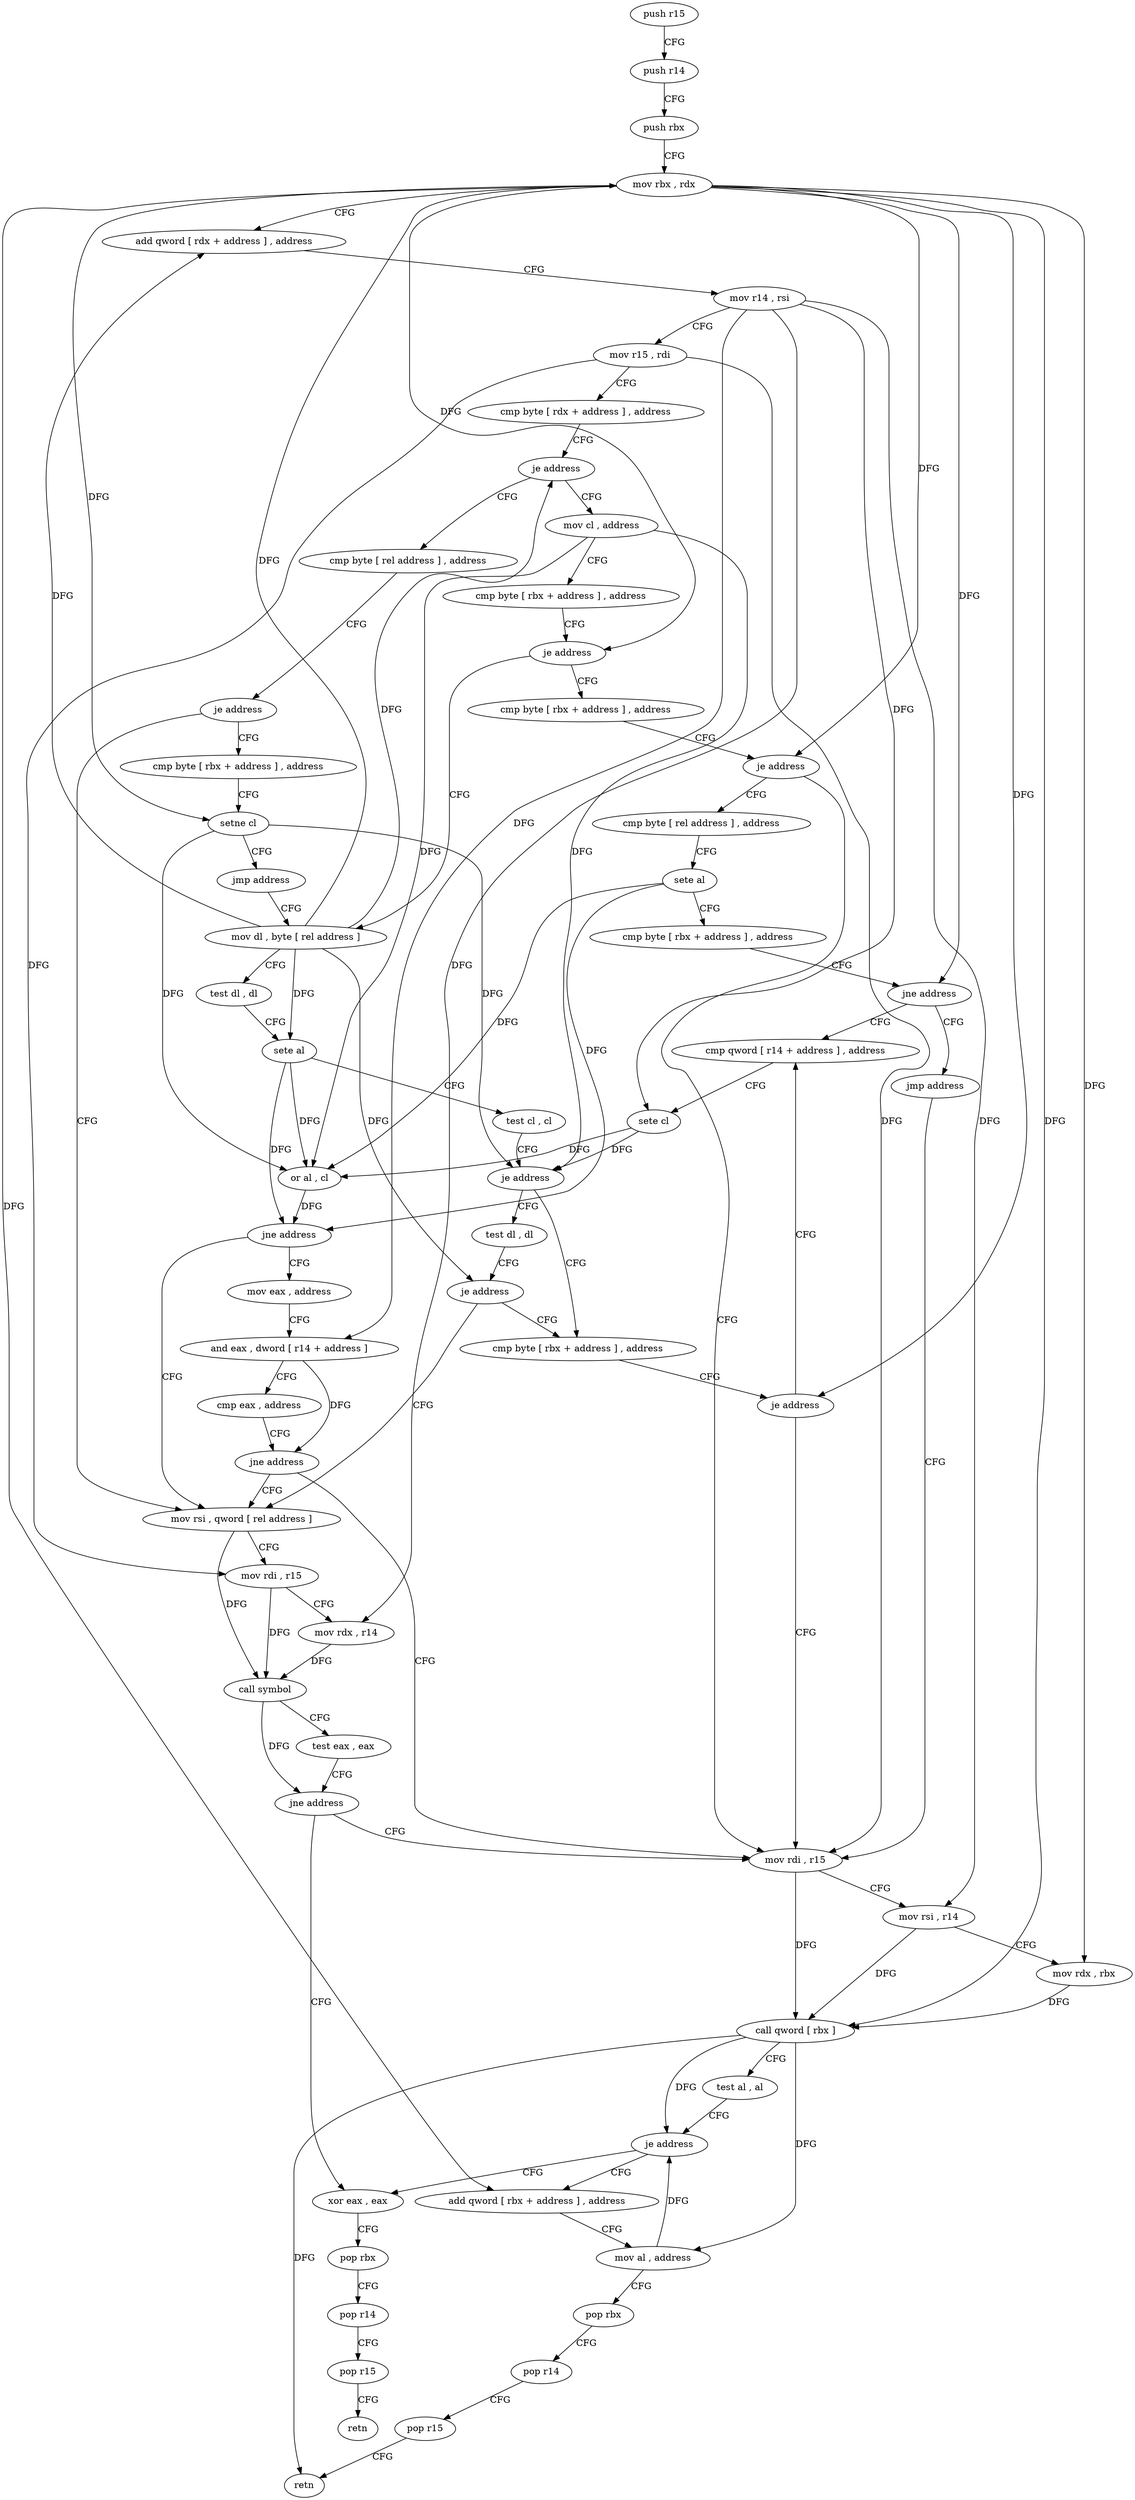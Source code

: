 digraph "func" {
"4233168" [label = "push r15" ]
"4233170" [label = "push r14" ]
"4233172" [label = "push rbx" ]
"4233173" [label = "mov rbx , rdx" ]
"4233176" [label = "add qword [ rdx + address ] , address" ]
"4233184" [label = "mov r14 , rsi" ]
"4233187" [label = "mov r15 , rdi" ]
"4233190" [label = "cmp byte [ rdx + address ] , address" ]
"4233194" [label = "je address" ]
"4233214" [label = "mov cl , address" ]
"4233196" [label = "cmp byte [ rel address ] , address" ]
"4233216" [label = "cmp byte [ rbx + address ] , address" ]
"4233220" [label = "je address" ]
"4233336" [label = "cmp byte [ rbx + address ] , address" ]
"4233222" [label = "mov dl , byte [ rel address ]" ]
"4233203" [label = "je address" ]
"4233275" [label = "mov rsi , qword [ rel address ]" ]
"4233205" [label = "cmp byte [ rbx + address ] , address" ]
"4233340" [label = "je address" ]
"4233297" [label = "mov rdi , r15" ]
"4233342" [label = "cmp byte [ rel address ] , address" ]
"4233228" [label = "test dl , dl" ]
"4233230" [label = "sete al" ]
"4233233" [label = "test cl , cl" ]
"4233235" [label = "je address" ]
"4233241" [label = "cmp byte [ rbx + address ] , address" ]
"4233237" [label = "test dl , dl" ]
"4233282" [label = "mov rdi , r15" ]
"4233285" [label = "mov rdx , r14" ]
"4233288" [label = "call symbol" ]
"4233293" [label = "test eax , eax" ]
"4233295" [label = "jne address" ]
"4233328" [label = "xor eax , eax" ]
"4233209" [label = "setne cl" ]
"4233212" [label = "jmp address" ]
"4233300" [label = "mov rsi , r14" ]
"4233303" [label = "mov rdx , rbx" ]
"4233306" [label = "call qword [ rbx ]" ]
"4233308" [label = "test al , al" ]
"4233310" [label = "je address" ]
"4233312" [label = "add qword [ rbx + address ] , address" ]
"4233349" [label = "sete al" ]
"4233352" [label = "cmp byte [ rbx + address ] , address" ]
"4233356" [label = "jne address" ]
"4233247" [label = "cmp qword [ r14 + address ] , address" ]
"4233358" [label = "jmp address" ]
"4233245" [label = "je address" ]
"4233239" [label = "je address" ]
"4233330" [label = "pop rbx" ]
"4233331" [label = "pop r14" ]
"4233333" [label = "pop r15" ]
"4233335" [label = "retn" ]
"4233320" [label = "mov al , address" ]
"4233322" [label = "pop rbx" ]
"4233323" [label = "pop r14" ]
"4233325" [label = "pop r15" ]
"4233327" [label = "retn" ]
"4233252" [label = "sete cl" ]
"4233255" [label = "or al , cl" ]
"4233257" [label = "jne address" ]
"4233259" [label = "mov eax , address" ]
"4233264" [label = "and eax , dword [ r14 + address ]" ]
"4233268" [label = "cmp eax , address" ]
"4233273" [label = "jne address" ]
"4233168" -> "4233170" [ label = "CFG" ]
"4233170" -> "4233172" [ label = "CFG" ]
"4233172" -> "4233173" [ label = "CFG" ]
"4233173" -> "4233176" [ label = "CFG" ]
"4233173" -> "4233220" [ label = "DFG" ]
"4233173" -> "4233340" [ label = "DFG" ]
"4233173" -> "4233209" [ label = "DFG" ]
"4233173" -> "4233303" [ label = "DFG" ]
"4233173" -> "4233306" [ label = "DFG" ]
"4233173" -> "4233356" [ label = "DFG" ]
"4233173" -> "4233245" [ label = "DFG" ]
"4233173" -> "4233312" [ label = "DFG" ]
"4233176" -> "4233184" [ label = "CFG" ]
"4233184" -> "4233187" [ label = "CFG" ]
"4233184" -> "4233285" [ label = "DFG" ]
"4233184" -> "4233300" [ label = "DFG" ]
"4233184" -> "4233252" [ label = "DFG" ]
"4233184" -> "4233264" [ label = "DFG" ]
"4233187" -> "4233190" [ label = "CFG" ]
"4233187" -> "4233282" [ label = "DFG" ]
"4233187" -> "4233297" [ label = "DFG" ]
"4233190" -> "4233194" [ label = "CFG" ]
"4233194" -> "4233214" [ label = "CFG" ]
"4233194" -> "4233196" [ label = "CFG" ]
"4233214" -> "4233216" [ label = "CFG" ]
"4233214" -> "4233235" [ label = "DFG" ]
"4233214" -> "4233255" [ label = "DFG" ]
"4233196" -> "4233203" [ label = "CFG" ]
"4233216" -> "4233220" [ label = "CFG" ]
"4233220" -> "4233336" [ label = "CFG" ]
"4233220" -> "4233222" [ label = "CFG" ]
"4233336" -> "4233340" [ label = "CFG" ]
"4233222" -> "4233228" [ label = "CFG" ]
"4233222" -> "4233173" [ label = "DFG" ]
"4233222" -> "4233176" [ label = "DFG" ]
"4233222" -> "4233194" [ label = "DFG" ]
"4233222" -> "4233230" [ label = "DFG" ]
"4233222" -> "4233239" [ label = "DFG" ]
"4233203" -> "4233275" [ label = "CFG" ]
"4233203" -> "4233205" [ label = "CFG" ]
"4233275" -> "4233282" [ label = "CFG" ]
"4233275" -> "4233288" [ label = "DFG" ]
"4233205" -> "4233209" [ label = "CFG" ]
"4233340" -> "4233297" [ label = "CFG" ]
"4233340" -> "4233342" [ label = "CFG" ]
"4233297" -> "4233300" [ label = "CFG" ]
"4233297" -> "4233306" [ label = "DFG" ]
"4233342" -> "4233349" [ label = "CFG" ]
"4233228" -> "4233230" [ label = "CFG" ]
"4233230" -> "4233233" [ label = "CFG" ]
"4233230" -> "4233255" [ label = "DFG" ]
"4233230" -> "4233257" [ label = "DFG" ]
"4233233" -> "4233235" [ label = "CFG" ]
"4233235" -> "4233241" [ label = "CFG" ]
"4233235" -> "4233237" [ label = "CFG" ]
"4233241" -> "4233245" [ label = "CFG" ]
"4233237" -> "4233239" [ label = "CFG" ]
"4233282" -> "4233285" [ label = "CFG" ]
"4233282" -> "4233288" [ label = "DFG" ]
"4233285" -> "4233288" [ label = "DFG" ]
"4233288" -> "4233293" [ label = "CFG" ]
"4233288" -> "4233295" [ label = "DFG" ]
"4233293" -> "4233295" [ label = "CFG" ]
"4233295" -> "4233328" [ label = "CFG" ]
"4233295" -> "4233297" [ label = "CFG" ]
"4233328" -> "4233330" [ label = "CFG" ]
"4233209" -> "4233212" [ label = "CFG" ]
"4233209" -> "4233235" [ label = "DFG" ]
"4233209" -> "4233255" [ label = "DFG" ]
"4233212" -> "4233222" [ label = "CFG" ]
"4233300" -> "4233303" [ label = "CFG" ]
"4233300" -> "4233306" [ label = "DFG" ]
"4233303" -> "4233306" [ label = "DFG" ]
"4233306" -> "4233308" [ label = "CFG" ]
"4233306" -> "4233310" [ label = "DFG" ]
"4233306" -> "4233320" [ label = "DFG" ]
"4233306" -> "4233327" [ label = "DFG" ]
"4233308" -> "4233310" [ label = "CFG" ]
"4233310" -> "4233328" [ label = "CFG" ]
"4233310" -> "4233312" [ label = "CFG" ]
"4233312" -> "4233320" [ label = "CFG" ]
"4233349" -> "4233352" [ label = "CFG" ]
"4233349" -> "4233255" [ label = "DFG" ]
"4233349" -> "4233257" [ label = "DFG" ]
"4233352" -> "4233356" [ label = "CFG" ]
"4233356" -> "4233247" [ label = "CFG" ]
"4233356" -> "4233358" [ label = "CFG" ]
"4233247" -> "4233252" [ label = "CFG" ]
"4233358" -> "4233297" [ label = "CFG" ]
"4233245" -> "4233297" [ label = "CFG" ]
"4233245" -> "4233247" [ label = "CFG" ]
"4233239" -> "4233275" [ label = "CFG" ]
"4233239" -> "4233241" [ label = "CFG" ]
"4233330" -> "4233331" [ label = "CFG" ]
"4233331" -> "4233333" [ label = "CFG" ]
"4233333" -> "4233335" [ label = "CFG" ]
"4233320" -> "4233322" [ label = "CFG" ]
"4233320" -> "4233310" [ label = "DFG" ]
"4233322" -> "4233323" [ label = "CFG" ]
"4233323" -> "4233325" [ label = "CFG" ]
"4233325" -> "4233327" [ label = "CFG" ]
"4233252" -> "4233255" [ label = "DFG" ]
"4233252" -> "4233235" [ label = "DFG" ]
"4233255" -> "4233257" [ label = "DFG" ]
"4233257" -> "4233275" [ label = "CFG" ]
"4233257" -> "4233259" [ label = "CFG" ]
"4233259" -> "4233264" [ label = "CFG" ]
"4233264" -> "4233268" [ label = "CFG" ]
"4233264" -> "4233273" [ label = "DFG" ]
"4233268" -> "4233273" [ label = "CFG" ]
"4233273" -> "4233297" [ label = "CFG" ]
"4233273" -> "4233275" [ label = "CFG" ]
}
